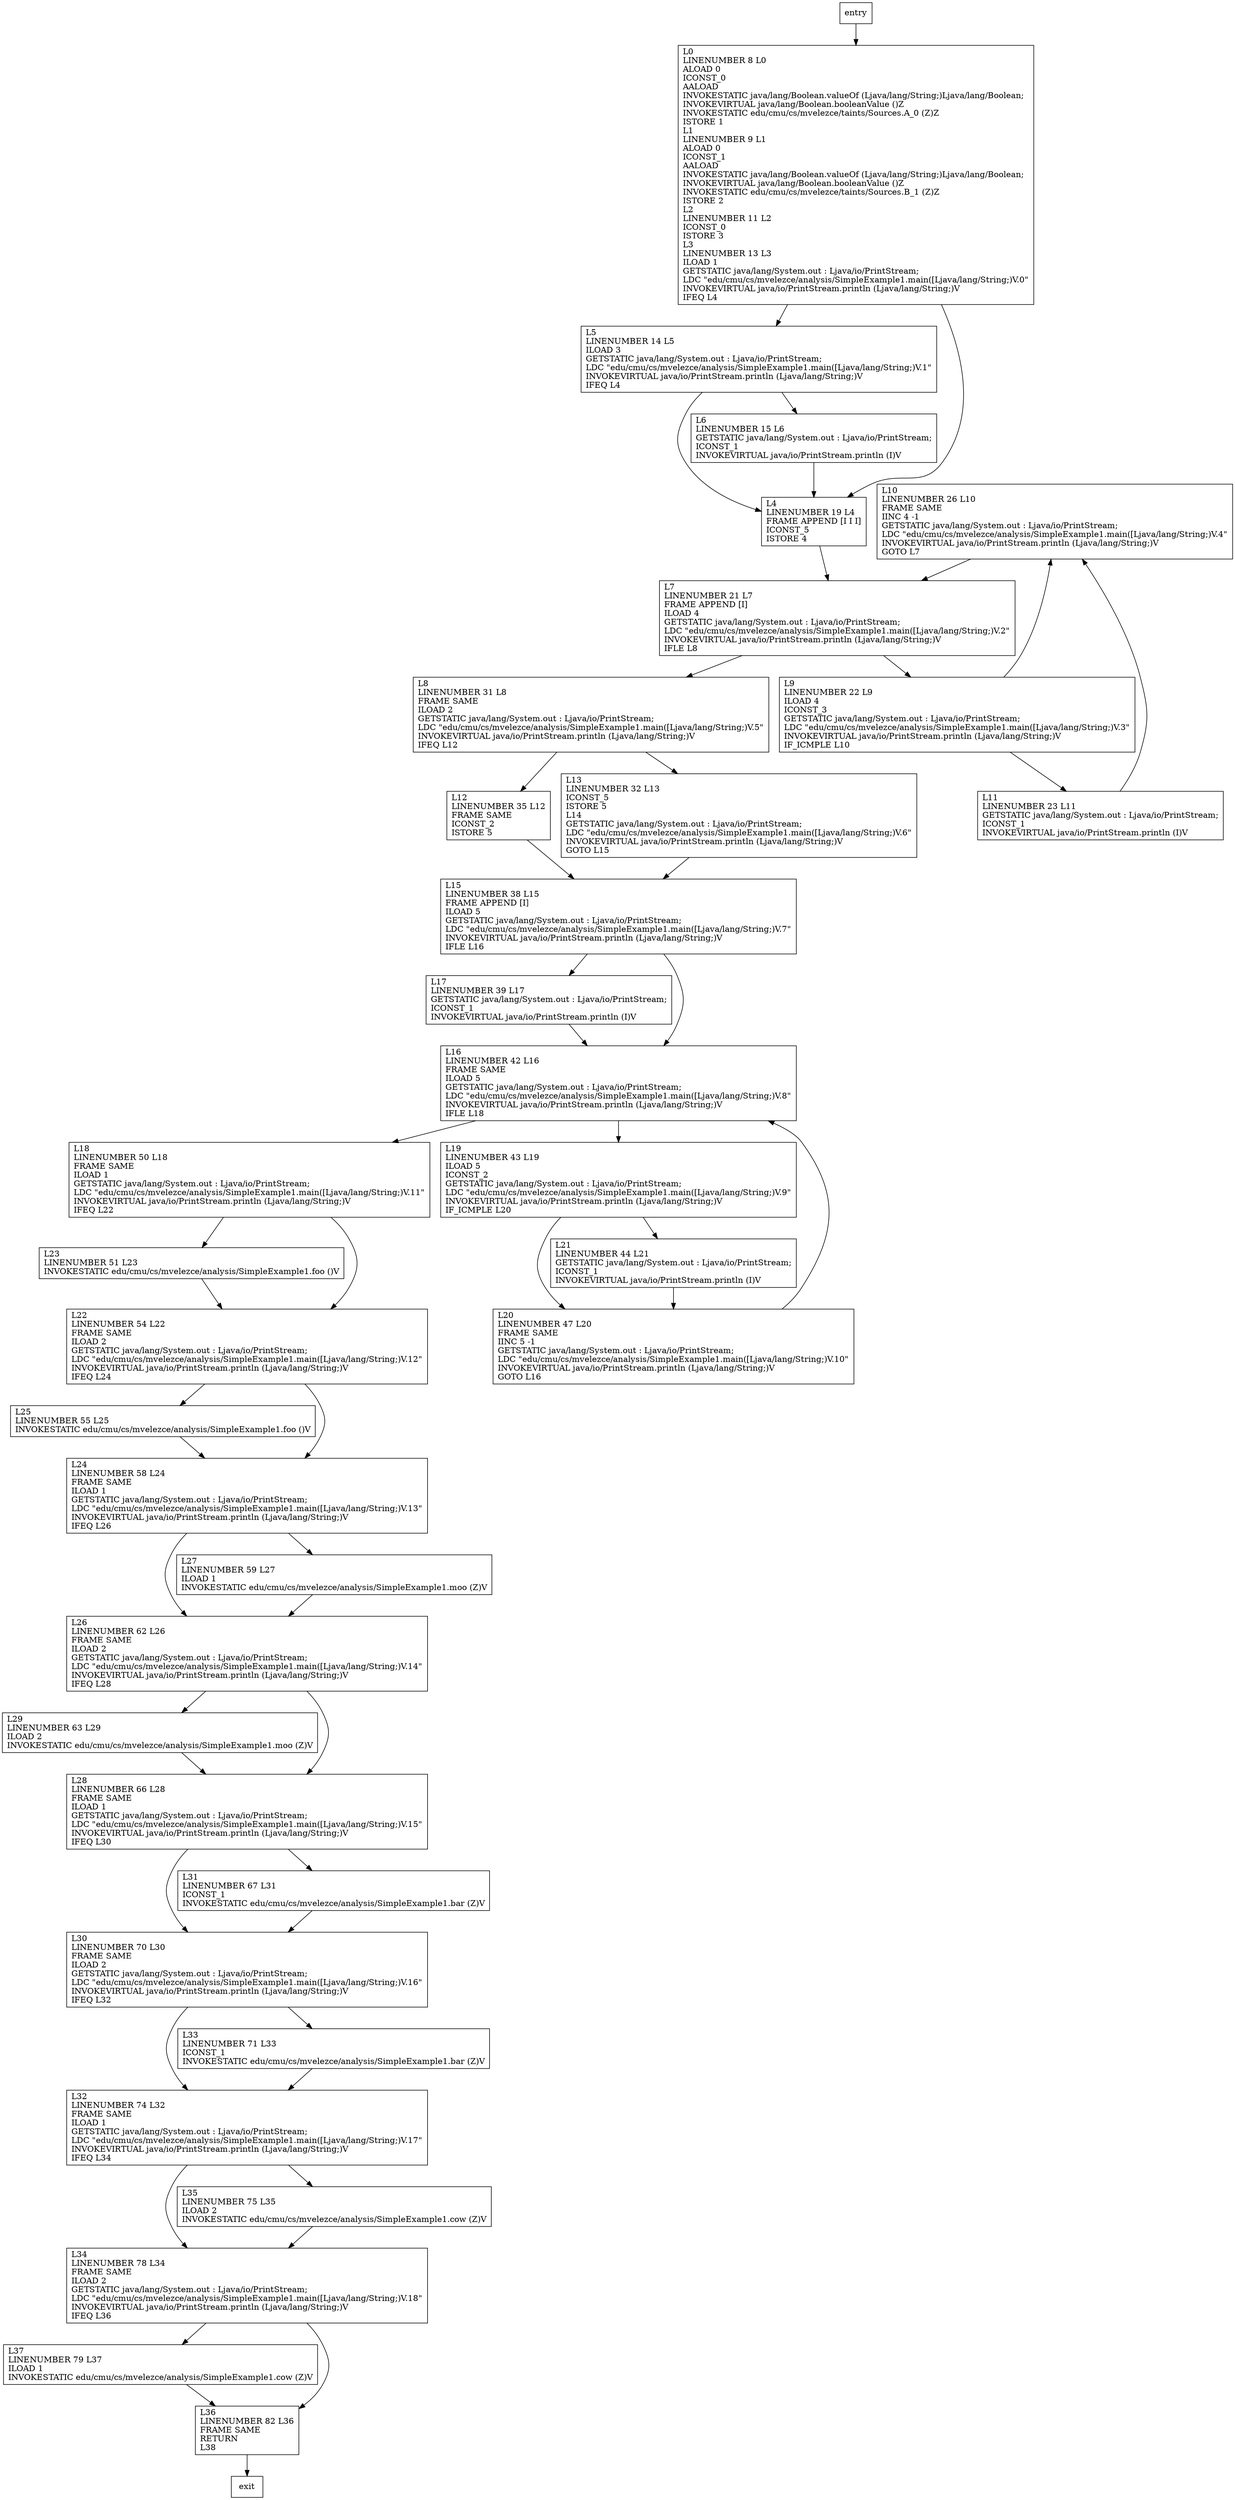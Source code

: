 digraph main {
node [shape=record];
629016615 [label="L10\lLINENUMBER 26 L10\lFRAME SAME\lIINC 4 -1\lGETSTATIC java/lang/System.out : Ljava/io/PrintStream;\lLDC \"edu/cmu/cs/mvelezce/analysis/SimpleExample1.main([Ljava/lang/String;)V.4\"\lINVOKEVIRTUAL java/io/PrintStream.println (Ljava/lang/String;)V\lGOTO L7\l"];
954723689 [label="L8\lLINENUMBER 31 L8\lFRAME SAME\lILOAD 2\lGETSTATIC java/lang/System.out : Ljava/io/PrintStream;\lLDC \"edu/cmu/cs/mvelezce/analysis/SimpleExample1.main([Ljava/lang/String;)V.5\"\lINVOKEVIRTUAL java/io/PrintStream.println (Ljava/lang/String;)V\lIFEQ L12\l"];
410931765 [label="L22\lLINENUMBER 54 L22\lFRAME SAME\lILOAD 2\lGETSTATIC java/lang/System.out : Ljava/io/PrintStream;\lLDC \"edu/cmu/cs/mvelezce/analysis/SimpleExample1.main([Ljava/lang/String;)V.12\"\lINVOKEVIRTUAL java/io/PrintStream.println (Ljava/lang/String;)V\lIFEQ L24\l"];
220040730 [label="L25\lLINENUMBER 55 L25\lINVOKESTATIC edu/cmu/cs/mvelezce/analysis/SimpleExample1.foo ()V\l"];
565847109 [label="L12\lLINENUMBER 35 L12\lFRAME SAME\lICONST_2\lISTORE 5\l"];
24404443 [label="L30\lLINENUMBER 70 L30\lFRAME SAME\lILOAD 2\lGETSTATIC java/lang/System.out : Ljava/io/PrintStream;\lLDC \"edu/cmu/cs/mvelezce/analysis/SimpleExample1.main([Ljava/lang/String;)V.16\"\lINVOKEVIRTUAL java/io/PrintStream.println (Ljava/lang/String;)V\lIFEQ L32\l"];
1315447704 [label="L32\lLINENUMBER 74 L32\lFRAME SAME\lILOAD 1\lGETSTATIC java/lang/System.out : Ljava/io/PrintStream;\lLDC \"edu/cmu/cs/mvelezce/analysis/SimpleExample1.main([Ljava/lang/String;)V.17\"\lINVOKEVIRTUAL java/io/PrintStream.println (Ljava/lang/String;)V\lIFEQ L34\l"];
1280452839 [label="L7\lLINENUMBER 21 L7\lFRAME APPEND [I]\lILOAD 4\lGETSTATIC java/lang/System.out : Ljava/io/PrintStream;\lLDC \"edu/cmu/cs/mvelezce/analysis/SimpleExample1.main([Ljava/lang/String;)V.2\"\lINVOKEVIRTUAL java/io/PrintStream.println (Ljava/lang/String;)V\lIFLE L8\l"];
2137552114 [label="L0\lLINENUMBER 8 L0\lALOAD 0\lICONST_0\lAALOAD\lINVOKESTATIC java/lang/Boolean.valueOf (Ljava/lang/String;)Ljava/lang/Boolean;\lINVOKEVIRTUAL java/lang/Boolean.booleanValue ()Z\lINVOKESTATIC edu/cmu/cs/mvelezce/taints/Sources.A_0 (Z)Z\lISTORE 1\lL1\lLINENUMBER 9 L1\lALOAD 0\lICONST_1\lAALOAD\lINVOKESTATIC java/lang/Boolean.valueOf (Ljava/lang/String;)Ljava/lang/Boolean;\lINVOKEVIRTUAL java/lang/Boolean.booleanValue ()Z\lINVOKESTATIC edu/cmu/cs/mvelezce/taints/Sources.B_1 (Z)Z\lISTORE 2\lL2\lLINENUMBER 11 L2\lICONST_0\lISTORE 3\lL3\lLINENUMBER 13 L3\lILOAD 1\lGETSTATIC java/lang/System.out : Ljava/io/PrintStream;\lLDC \"edu/cmu/cs/mvelezce/analysis/SimpleExample1.main([Ljava/lang/String;)V.0\"\lINVOKEVIRTUAL java/io/PrintStream.println (Ljava/lang/String;)V\lIFEQ L4\l"];
578102596 [label="L13\lLINENUMBER 32 L13\lICONST_5\lISTORE 5\lL14\lGETSTATIC java/lang/System.out : Ljava/io/PrintStream;\lLDC \"edu/cmu/cs/mvelezce/analysis/SimpleExample1.main([Ljava/lang/String;)V.6\"\lINVOKEVIRTUAL java/io/PrintStream.println (Ljava/lang/String;)V\lGOTO L15\l"];
1115349385 [label="L20\lLINENUMBER 47 L20\lFRAME SAME\lIINC 5 -1\lGETSTATIC java/lang/System.out : Ljava/io/PrintStream;\lLDC \"edu/cmu/cs/mvelezce/analysis/SimpleExample1.main([Ljava/lang/String;)V.10\"\lINVOKEVIRTUAL java/io/PrintStream.println (Ljava/lang/String;)V\lGOTO L16\l"];
929856893 [label="L17\lLINENUMBER 39 L17\lGETSTATIC java/lang/System.out : Ljava/io/PrintStream;\lICONST_1\lINVOKEVIRTUAL java/io/PrintStream.println (I)V\l"];
1881218549 [label="L6\lLINENUMBER 15 L6\lGETSTATIC java/lang/System.out : Ljava/io/PrintStream;\lICONST_1\lINVOKEVIRTUAL java/io/PrintStream.println (I)V\l"];
1199894489 [label="L18\lLINENUMBER 50 L18\lFRAME SAME\lILOAD 1\lGETSTATIC java/lang/System.out : Ljava/io/PrintStream;\lLDC \"edu/cmu/cs/mvelezce/analysis/SimpleExample1.main([Ljava/lang/String;)V.11\"\lINVOKEVIRTUAL java/io/PrintStream.println (Ljava/lang/String;)V\lIFEQ L22\l"];
8415638 [label="L9\lLINENUMBER 22 L9\lILOAD 4\lICONST_3\lGETSTATIC java/lang/System.out : Ljava/io/PrintStream;\lLDC \"edu/cmu/cs/mvelezce/analysis/SimpleExample1.main([Ljava/lang/String;)V.3\"\lINVOKEVIRTUAL java/io/PrintStream.println (Ljava/lang/String;)V\lIF_ICMPLE L10\l"];
1775383190 [label="L15\lLINENUMBER 38 L15\lFRAME APPEND [I]\lILOAD 5\lGETSTATIC java/lang/System.out : Ljava/io/PrintStream;\lLDC \"edu/cmu/cs/mvelezce/analysis/SimpleExample1.main([Ljava/lang/String;)V.7\"\lINVOKEVIRTUAL java/io/PrintStream.println (Ljava/lang/String;)V\lIFLE L16\l"];
380234542 [label="L21\lLINENUMBER 44 L21\lGETSTATIC java/lang/System.out : Ljava/io/PrintStream;\lICONST_1\lINVOKEVIRTUAL java/io/PrintStream.println (I)V\l"];
1983063045 [label="L23\lLINENUMBER 51 L23\lINVOKESTATIC edu/cmu/cs/mvelezce/analysis/SimpleExample1.foo ()V\l"];
1412752396 [label="L24\lLINENUMBER 58 L24\lFRAME SAME\lILOAD 1\lGETSTATIC java/lang/System.out : Ljava/io/PrintStream;\lLDC \"edu/cmu/cs/mvelezce/analysis/SimpleExample1.main([Ljava/lang/String;)V.13\"\lINVOKEVIRTUAL java/io/PrintStream.println (Ljava/lang/String;)V\lIFEQ L26\l"];
818010696 [label="L29\lLINENUMBER 63 L29\lILOAD 2\lINVOKESTATIC edu/cmu/cs/mvelezce/analysis/SimpleExample1.moo (Z)V\l"];
443401609 [label="L5\lLINENUMBER 14 L5\lILOAD 3\lGETSTATIC java/lang/System.out : Ljava/io/PrintStream;\lLDC \"edu/cmu/cs/mvelezce/analysis/SimpleExample1.main([Ljava/lang/String;)V.1\"\lINVOKEVIRTUAL java/io/PrintStream.println (Ljava/lang/String;)V\lIFEQ L4\l"];
1010311355 [label="L16\lLINENUMBER 42 L16\lFRAME SAME\lILOAD 5\lGETSTATIC java/lang/System.out : Ljava/io/PrintStream;\lLDC \"edu/cmu/cs/mvelezce/analysis/SimpleExample1.main([Ljava/lang/String;)V.8\"\lINVOKEVIRTUAL java/io/PrintStream.println (Ljava/lang/String;)V\lIFLE L18\l"];
2025198278 [label="L11\lLINENUMBER 23 L11\lGETSTATIC java/lang/System.out : Ljava/io/PrintStream;\lICONST_1\lINVOKEVIRTUAL java/io/PrintStream.println (I)V\l"];
1071245351 [label="L33\lLINENUMBER 71 L33\lICONST_1\lINVOKESTATIC edu/cmu/cs/mvelezce/analysis/SimpleExample1.bar (Z)V\l"];
1530638839 [label="L37\lLINENUMBER 79 L37\lILOAD 1\lINVOKESTATIC edu/cmu/cs/mvelezce/analysis/SimpleExample1.cow (Z)V\l"];
1134976216 [label="L28\lLINENUMBER 66 L28\lFRAME SAME\lILOAD 1\lGETSTATIC java/lang/System.out : Ljava/io/PrintStream;\lLDC \"edu/cmu/cs/mvelezce/analysis/SimpleExample1.main([Ljava/lang/String;)V.15\"\lINVOKEVIRTUAL java/io/PrintStream.println (Ljava/lang/String;)V\lIFEQ L30\l"];
1364058917 [label="L26\lLINENUMBER 62 L26\lFRAME SAME\lILOAD 2\lGETSTATIC java/lang/System.out : Ljava/io/PrintStream;\lLDC \"edu/cmu/cs/mvelezce/analysis/SimpleExample1.main([Ljava/lang/String;)V.14\"\lINVOKEVIRTUAL java/io/PrintStream.println (Ljava/lang/String;)V\lIFEQ L28\l"];
1769616559 [label="L4\lLINENUMBER 19 L4\lFRAME APPEND [I I I]\lICONST_5\lISTORE 4\l"];
1413491716 [label="L36\lLINENUMBER 82 L36\lFRAME SAME\lRETURN\lL38\l"];
1058994646 [label="L31\lLINENUMBER 67 L31\lICONST_1\lINVOKESTATIC edu/cmu/cs/mvelezce/analysis/SimpleExample1.bar (Z)V\l"];
108049354 [label="L34\lLINENUMBER 78 L34\lFRAME SAME\lILOAD 2\lGETSTATIC java/lang/System.out : Ljava/io/PrintStream;\lLDC \"edu/cmu/cs/mvelezce/analysis/SimpleExample1.main([Ljava/lang/String;)V.18\"\lINVOKEVIRTUAL java/io/PrintStream.println (Ljava/lang/String;)V\lIFEQ L36\l"];
615014502 [label="L35\lLINENUMBER 75 L35\lILOAD 2\lINVOKESTATIC edu/cmu/cs/mvelezce/analysis/SimpleExample1.cow (Z)V\l"];
1069163325 [label="L19\lLINENUMBER 43 L19\lILOAD 5\lICONST_2\lGETSTATIC java/lang/System.out : Ljava/io/PrintStream;\lLDC \"edu/cmu/cs/mvelezce/analysis/SimpleExample1.main([Ljava/lang/String;)V.9\"\lINVOKEVIRTUAL java/io/PrintStream.println (Ljava/lang/String;)V\lIF_ICMPLE L20\l"];
994632067 [label="L27\lLINENUMBER 59 L27\lILOAD 1\lINVOKESTATIC edu/cmu/cs/mvelezce/analysis/SimpleExample1.moo (Z)V\l"];
entry;
exit;
629016615 -> 1280452839;
954723689 -> 578102596;
954723689 -> 565847109;
410931765 -> 1412752396;
410931765 -> 220040730;
220040730 -> 1412752396;
565847109 -> 1775383190;
24404443 -> 1071245351;
24404443 -> 1315447704;
1315447704 -> 108049354;
1315447704 -> 615014502;
1280452839 -> 954723689;
1280452839 -> 8415638;
2137552114 -> 1769616559;
2137552114 -> 443401609;
578102596 -> 1775383190;
1115349385 -> 1010311355;
929856893 -> 1010311355;
1881218549 -> 1769616559;
1199894489 -> 1983063045;
1199894489 -> 410931765;
8415638 -> 629016615;
8415638 -> 2025198278;
1775383190 -> 1010311355;
1775383190 -> 929856893;
380234542 -> 1115349385;
1983063045 -> 410931765;
1412752396 -> 1364058917;
1412752396 -> 994632067;
818010696 -> 1134976216;
443401609 -> 1769616559;
443401609 -> 1881218549;
1010311355 -> 1199894489;
1010311355 -> 1069163325;
2025198278 -> 629016615;
1071245351 -> 1315447704;
1530638839 -> 1413491716;
1134976216 -> 1058994646;
1134976216 -> 24404443;
1364058917 -> 818010696;
1364058917 -> 1134976216;
entry -> 2137552114;
1769616559 -> 1280452839;
1413491716 -> exit;
1058994646 -> 24404443;
108049354 -> 1413491716;
108049354 -> 1530638839;
615014502 -> 108049354;
1069163325 -> 380234542;
1069163325 -> 1115349385;
994632067 -> 1364058917;
}
